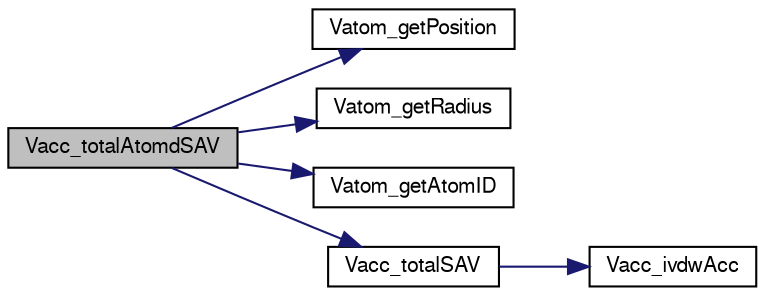 digraph "Vacc_totalAtomdSAV"
{
  edge [fontname="FreeSans",fontsize="10",labelfontname="FreeSans",labelfontsize="10"];
  node [fontname="FreeSans",fontsize="10",shape=record];
  rankdir="LR";
  Node1 [label="Vacc_totalAtomdSAV",height=0.2,width=0.4,color="black", fillcolor="grey75", style="filled" fontcolor="black"];
  Node1 -> Node2 [color="midnightblue",fontsize="10",style="solid",fontname="FreeSans"];
  Node2 [label="Vatom_getPosition",height=0.2,width=0.4,color="black", fillcolor="white", style="filled",URL="$group___vatom.html#ga282b06da5d33678cab1173a6fe5bc89c",tooltip="Get atomic position."];
  Node1 -> Node3 [color="midnightblue",fontsize="10",style="solid",fontname="FreeSans"];
  Node3 [label="Vatom_getRadius",height=0.2,width=0.4,color="black", fillcolor="white", style="filled",URL="$group___vatom.html#ga9739f811224b6e7219cf6e21e0b4d9b4",tooltip="Get atomic position."];
  Node1 -> Node4 [color="midnightblue",fontsize="10",style="solid",fontname="FreeSans"];
  Node4 [label="Vatom_getAtomID",height=0.2,width=0.4,color="black", fillcolor="white", style="filled",URL="$group___vatom.html#ga15b6aa3689898e3b88f2920dec4470a9",tooltip="Get atom ID."];
  Node1 -> Node5 [color="midnightblue",fontsize="10",style="solid",fontname="FreeSans"];
  Node5 [label="Vacc_totalSAV",height=0.2,width=0.4,color="black", fillcolor="white", style="filled",URL="$group___vacc.html#gaf5cc22ee39db6bc914312ab36d670996",tooltip="Return the total solvent accessible volume (SAV)"];
  Node5 -> Node6 [color="midnightblue",fontsize="10",style="solid",fontname="FreeSans"];
  Node6 [label="Vacc_ivdwAcc",height=0.2,width=0.4,color="black", fillcolor="white", style="filled",URL="$group___vacc.html#ga050da431e776227898c5a7e7060d2202",tooltip="Report inflated van der Waals accessibility."];
}
